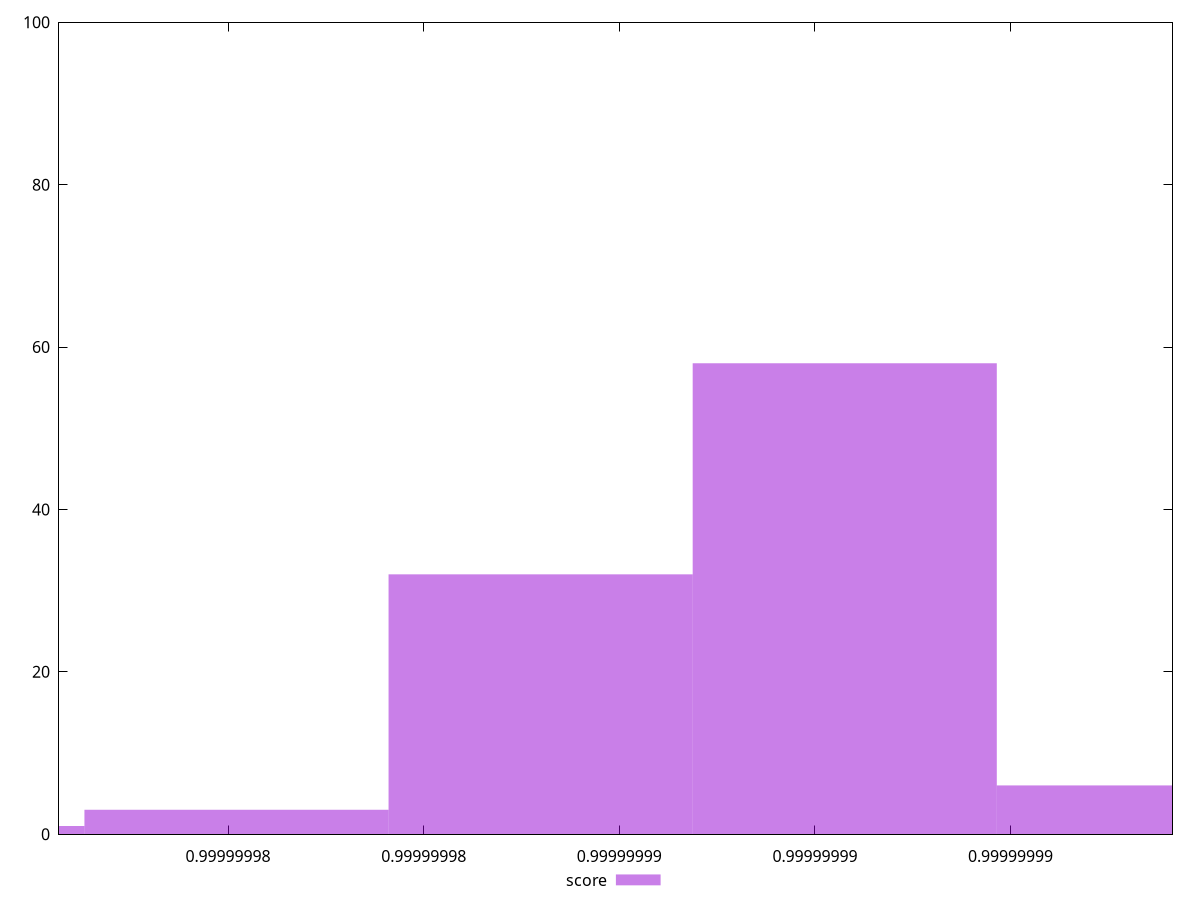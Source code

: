 reset

$score <<EOF
0.9999999883052696 58
0.9999999851955318 32
0.9999999914150075 6
0.999999982085794 3
0.9999999789760562 1
EOF

set key outside below
set boxwidth 3.1097378269420792e-9
set xrange [0.9999999802708532:0.9999999916566511]
set yrange [0:100]
set style fill transparent solid 0.5 noborder
set terminal svg size 640, 490 enhanced background rgb 'white'
set output "report_00007_2020-12-11T15:55:29.892Z/bootup-time/samples/pages+cached+noexternal/score/histogram.svg"

plot $score title "score" with boxes

reset

